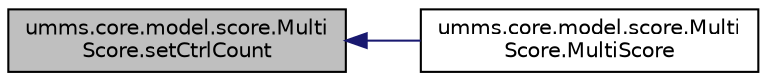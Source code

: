 digraph "umms.core.model.score.MultiScore.setCtrlCount"
{
  edge [fontname="Helvetica",fontsize="10",labelfontname="Helvetica",labelfontsize="10"];
  node [fontname="Helvetica",fontsize="10",shape=record];
  rankdir="LR";
  Node1 [label="umms.core.model.score.Multi\lScore.setCtrlCount",height=0.2,width=0.4,color="black", fillcolor="grey75", style="filled" fontcolor="black"];
  Node1 -> Node2 [dir="back",color="midnightblue",fontsize="10",style="solid",fontname="Helvetica"];
  Node2 [label="umms.core.model.score.Multi\lScore.MultiScore",height=0.2,width=0.4,color="black", fillcolor="white", style="filled",URL="$classumms_1_1core_1_1model_1_1score_1_1_multi_score.html#a6f2367fd0cfea0843e86e18ed4f46dc9"];
}
